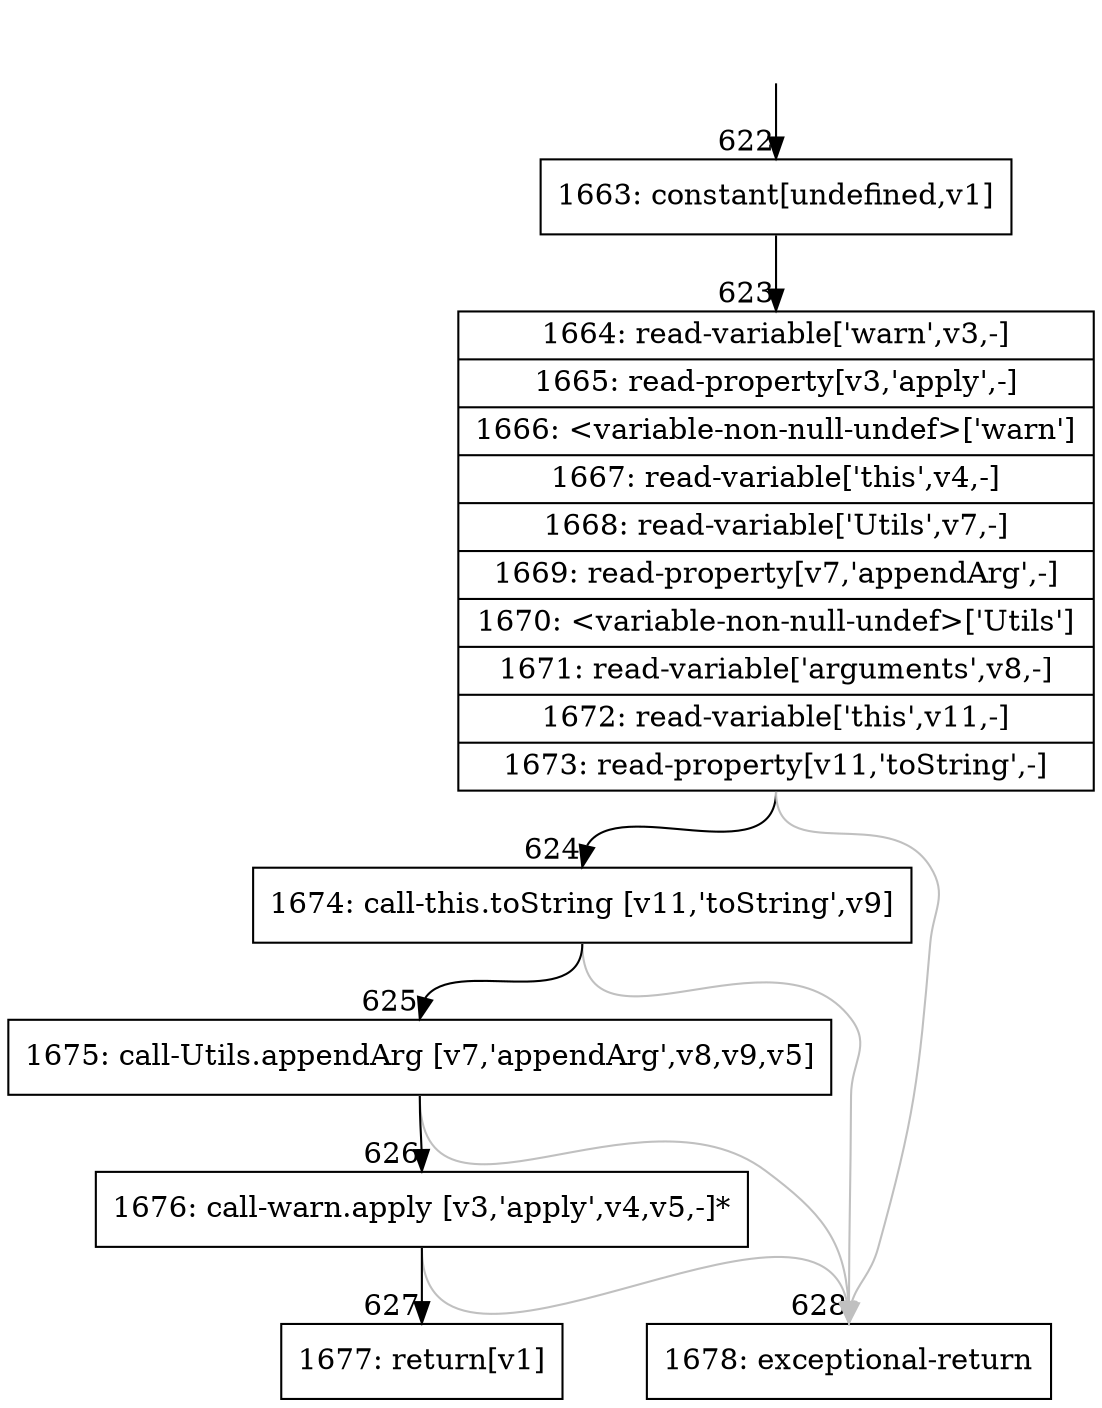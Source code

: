 digraph {
rankdir="TD"
BB_entry62[shape=none,label=""];
BB_entry62 -> BB622 [tailport=s, headport=n, headlabel="    622"]
BB622 [shape=record label="{1663: constant[undefined,v1]}" ] 
BB622 -> BB623 [tailport=s, headport=n, headlabel="      623"]
BB623 [shape=record label="{1664: read-variable['warn',v3,-]|1665: read-property[v3,'apply',-]|1666: \<variable-non-null-undef\>['warn']|1667: read-variable['this',v4,-]|1668: read-variable['Utils',v7,-]|1669: read-property[v7,'appendArg',-]|1670: \<variable-non-null-undef\>['Utils']|1671: read-variable['arguments',v8,-]|1672: read-variable['this',v11,-]|1673: read-property[v11,'toString',-]}" ] 
BB623 -> BB624 [tailport=s, headport=n, headlabel="      624"]
BB623 -> BB628 [tailport=s, headport=n, color=gray, headlabel="      628"]
BB624 [shape=record label="{1674: call-this.toString [v11,'toString',v9]}" ] 
BB624 -> BB625 [tailport=s, headport=n, headlabel="      625"]
BB624 -> BB628 [tailport=s, headport=n, color=gray]
BB625 [shape=record label="{1675: call-Utils.appendArg [v7,'appendArg',v8,v9,v5]}" ] 
BB625 -> BB626 [tailport=s, headport=n, headlabel="      626"]
BB625 -> BB628 [tailport=s, headport=n, color=gray]
BB626 [shape=record label="{1676: call-warn.apply [v3,'apply',v4,v5,-]*}" ] 
BB626 -> BB627 [tailport=s, headport=n, headlabel="      627"]
BB626 -> BB628 [tailport=s, headport=n, color=gray]
BB627 [shape=record label="{1677: return[v1]}" ] 
BB628 [shape=record label="{1678: exceptional-return}" ] 
//#$~ 525
}
